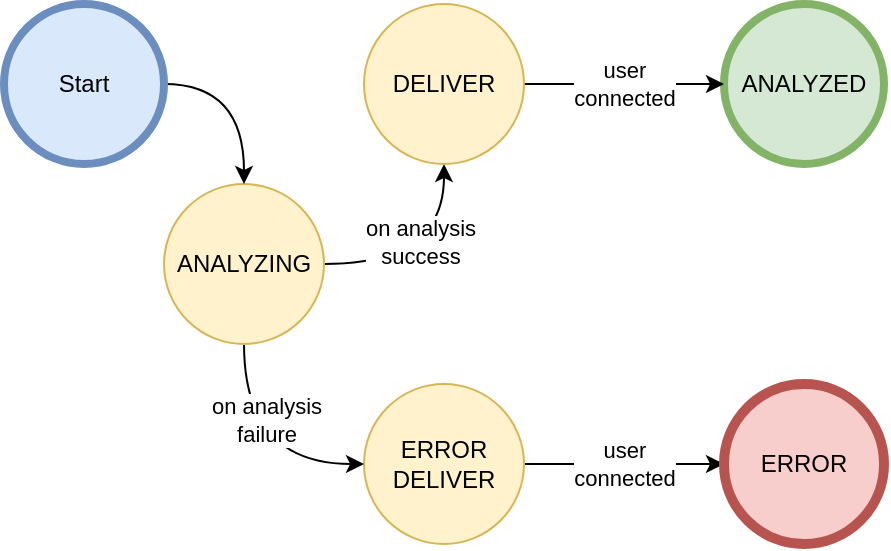 <mxfile version="24.6.4" type="device">
  <diagram name="Page-1" id="m4iIgLOHqaQY3L-FcXyy">
    <mxGraphModel dx="1195" dy="699" grid="1" gridSize="10" guides="1" tooltips="1" connect="1" arrows="1" fold="1" page="1" pageScale="1" pageWidth="850" pageHeight="1100" math="0" shadow="0">
      <root>
        <mxCell id="0" />
        <mxCell id="1" parent="0" />
        <mxCell id="9dwM6D8t3pHvhcGUcmuB-18" style="edgeStyle=orthogonalEdgeStyle;rounded=0;orthogonalLoop=1;jettySize=auto;html=1;entryX=0;entryY=0.5;entryDx=0;entryDy=0;exitX=1;exitY=0.5;exitDx=0;exitDy=0;curved=1;" edge="1" parent="1" source="9dwM6D8t3pHvhcGUcmuB-1" target="9dwM6D8t3pHvhcGUcmuB-2">
          <mxGeometry relative="1" as="geometry" />
        </mxCell>
        <mxCell id="9dwM6D8t3pHvhcGUcmuB-22" value="user&lt;br&gt;connected" style="edgeLabel;html=1;align=center;verticalAlign=middle;resizable=0;points=[];" vertex="1" connectable="0" parent="9dwM6D8t3pHvhcGUcmuB-18">
          <mxGeometry x="0.217" relative="1" as="geometry">
            <mxPoint x="-11" as="offset" />
          </mxGeometry>
        </mxCell>
        <mxCell id="9dwM6D8t3pHvhcGUcmuB-1" value="ERROR&lt;br&gt;DELIVER" style="ellipse;whiteSpace=wrap;html=1;aspect=fixed;fillColor=#fff2cc;strokeColor=#d6b656;" vertex="1" parent="1">
          <mxGeometry x="340" y="350" width="80" height="80" as="geometry" />
        </mxCell>
        <mxCell id="9dwM6D8t3pHvhcGUcmuB-2" value="ERROR" style="ellipse;whiteSpace=wrap;html=1;aspect=fixed;fillColor=#f8cecc;strokeColor=#b85450;strokeWidth=5;" vertex="1" parent="1">
          <mxGeometry x="520" y="350" width="80" height="80" as="geometry" />
        </mxCell>
        <mxCell id="9dwM6D8t3pHvhcGUcmuB-8" style="edgeStyle=orthogonalEdgeStyle;rounded=0;orthogonalLoop=1;jettySize=auto;html=1;entryX=0;entryY=0.5;entryDx=0;entryDy=0;curved=1;exitX=0.5;exitY=1;exitDx=0;exitDy=0;" edge="1" parent="1" source="9dwM6D8t3pHvhcGUcmuB-3" target="9dwM6D8t3pHvhcGUcmuB-1">
          <mxGeometry relative="1" as="geometry" />
        </mxCell>
        <mxCell id="9dwM6D8t3pHvhcGUcmuB-10" value="on analysis&lt;br&gt;failure" style="edgeLabel;html=1;align=center;verticalAlign=middle;resizable=0;points=[];" vertex="1" connectable="0" parent="9dwM6D8t3pHvhcGUcmuB-8">
          <mxGeometry x="-0.364" y="11" relative="1" as="geometry">
            <mxPoint as="offset" />
          </mxGeometry>
        </mxCell>
        <mxCell id="9dwM6D8t3pHvhcGUcmuB-23" style="edgeStyle=orthogonalEdgeStyle;rounded=0;orthogonalLoop=1;jettySize=auto;html=1;entryX=0.5;entryY=1;entryDx=0;entryDy=0;curved=1;" edge="1" parent="1" source="9dwM6D8t3pHvhcGUcmuB-3" target="9dwM6D8t3pHvhcGUcmuB-5">
          <mxGeometry relative="1" as="geometry" />
        </mxCell>
        <mxCell id="9dwM6D8t3pHvhcGUcmuB-24" value="on analysis&lt;br&gt;success" style="edgeLabel;html=1;align=center;verticalAlign=middle;resizable=0;points=[];" vertex="1" connectable="0" parent="9dwM6D8t3pHvhcGUcmuB-23">
          <mxGeometry x="-0.136" y="11" relative="1" as="geometry">
            <mxPoint as="offset" />
          </mxGeometry>
        </mxCell>
        <mxCell id="9dwM6D8t3pHvhcGUcmuB-3" value="ANALYZING" style="ellipse;whiteSpace=wrap;html=1;aspect=fixed;fillColor=#fff2cc;strokeColor=#d6b656;" vertex="1" parent="1">
          <mxGeometry x="240" y="250" width="80" height="80" as="geometry" />
        </mxCell>
        <mxCell id="9dwM6D8t3pHvhcGUcmuB-4" value="ANALYZED" style="ellipse;whiteSpace=wrap;html=1;aspect=fixed;fillColor=#d5e8d4;strokeColor=#82b366;strokeWidth=4;" vertex="1" parent="1">
          <mxGeometry x="520" y="160" width="80" height="80" as="geometry" />
        </mxCell>
        <mxCell id="9dwM6D8t3pHvhcGUcmuB-25" style="edgeStyle=orthogonalEdgeStyle;rounded=0;orthogonalLoop=1;jettySize=auto;html=1;entryX=0;entryY=0.5;entryDx=0;entryDy=0;" edge="1" parent="1" source="9dwM6D8t3pHvhcGUcmuB-5" target="9dwM6D8t3pHvhcGUcmuB-4">
          <mxGeometry relative="1" as="geometry" />
        </mxCell>
        <mxCell id="9dwM6D8t3pHvhcGUcmuB-26" value="user&lt;br&gt;connected" style="edgeLabel;html=1;align=center;verticalAlign=middle;resizable=0;points=[];" vertex="1" connectable="0" parent="9dwM6D8t3pHvhcGUcmuB-25">
          <mxGeometry x="0.5" y="1" relative="1" as="geometry">
            <mxPoint x="-25" y="1" as="offset" />
          </mxGeometry>
        </mxCell>
        <mxCell id="9dwM6D8t3pHvhcGUcmuB-5" value="DELIVER" style="ellipse;whiteSpace=wrap;html=1;aspect=fixed;fillColor=#fff2cc;strokeColor=#d6b656;" vertex="1" parent="1">
          <mxGeometry x="340" y="160" width="80" height="80" as="geometry" />
        </mxCell>
        <mxCell id="9dwM6D8t3pHvhcGUcmuB-7" style="edgeStyle=orthogonalEdgeStyle;rounded=0;orthogonalLoop=1;jettySize=auto;html=1;entryX=0.5;entryY=0;entryDx=0;entryDy=0;curved=1;exitX=1;exitY=0.5;exitDx=0;exitDy=0;" edge="1" parent="1" source="9dwM6D8t3pHvhcGUcmuB-6" target="9dwM6D8t3pHvhcGUcmuB-3">
          <mxGeometry relative="1" as="geometry" />
        </mxCell>
        <mxCell id="9dwM6D8t3pHvhcGUcmuB-6" value="Start" style="ellipse;whiteSpace=wrap;html=1;aspect=fixed;fillColor=#dae8fc;strokeColor=#6c8ebf;strokeWidth=4;" vertex="1" parent="1">
          <mxGeometry x="160" y="160" width="80" height="80" as="geometry" />
        </mxCell>
      </root>
    </mxGraphModel>
  </diagram>
</mxfile>
